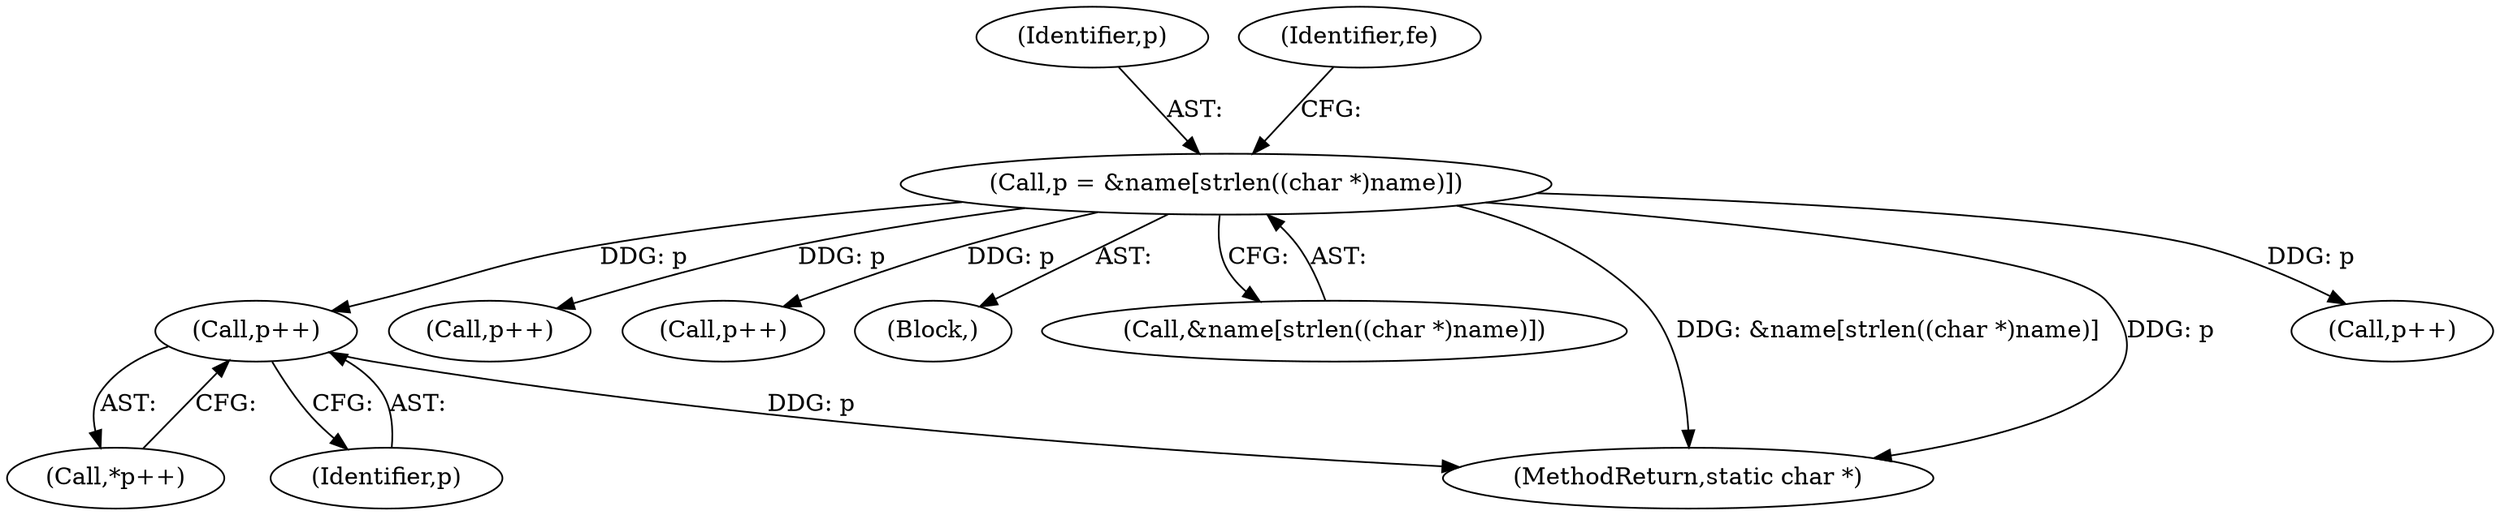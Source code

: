 digraph "1_libmspack_7cadd489698be117c47efcadd742651594429e6d@pointer" {
"1000437" [label="(Call,p++)"];
"1000201" [label="(Call,p = &name[strlen((char *)name)])"];
"1000436" [label="(Call,*p++)"];
"1000339" [label="(Call,p++)"];
"1000201" [label="(Call,p = &name[strlen((char *)name)])"];
"1000437" [label="(Call,p++)"];
"1000372" [label="(Call,p++)"];
"1000120" [label="(Block,)"];
"1000202" [label="(Identifier,p)"];
"1000203" [label="(Call,&name[strlen((char *)name)])"];
"1000444" [label="(MethodReturn,static char *)"];
"1000211" [label="(Identifier,fe)"];
"1000352" [label="(Call,p++)"];
"1000438" [label="(Identifier,p)"];
"1000437" -> "1000436"  [label="AST: "];
"1000437" -> "1000438"  [label="CFG: "];
"1000438" -> "1000437"  [label="AST: "];
"1000436" -> "1000437"  [label="CFG: "];
"1000437" -> "1000444"  [label="DDG: p"];
"1000201" -> "1000437"  [label="DDG: p"];
"1000201" -> "1000120"  [label="AST: "];
"1000201" -> "1000203"  [label="CFG: "];
"1000202" -> "1000201"  [label="AST: "];
"1000203" -> "1000201"  [label="AST: "];
"1000211" -> "1000201"  [label="CFG: "];
"1000201" -> "1000444"  [label="DDG: &name[strlen((char *)name)]"];
"1000201" -> "1000444"  [label="DDG: p"];
"1000201" -> "1000339"  [label="DDG: p"];
"1000201" -> "1000352"  [label="DDG: p"];
"1000201" -> "1000372"  [label="DDG: p"];
}
